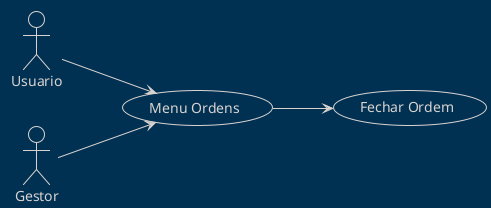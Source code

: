 @startuml

    !theme blueprint

    left to right direction

    :Usuario: as U1
    :Gestor: as G1

    (Menu Ordens) as MO1
    (Fechar Ordem) as FO1

    U1 --> MO1
    G1 --> MO1
    MO1 --> FO1
    
@enduml